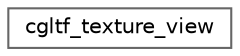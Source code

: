 digraph "Graphical Class Hierarchy"
{
 // LATEX_PDF_SIZE
  bgcolor="transparent";
  edge [fontname=Helvetica,fontsize=10,labelfontname=Helvetica,labelfontsize=10];
  node [fontname=Helvetica,fontsize=10,shape=box,height=0.2,width=0.4];
  rankdir="LR";
  Node0 [id="Node000000",label="cgltf_texture_view",height=0.2,width=0.4,color="grey40", fillcolor="white", style="filled",URL="$structcgltf__texture__view.html",tooltip=" "];
}
